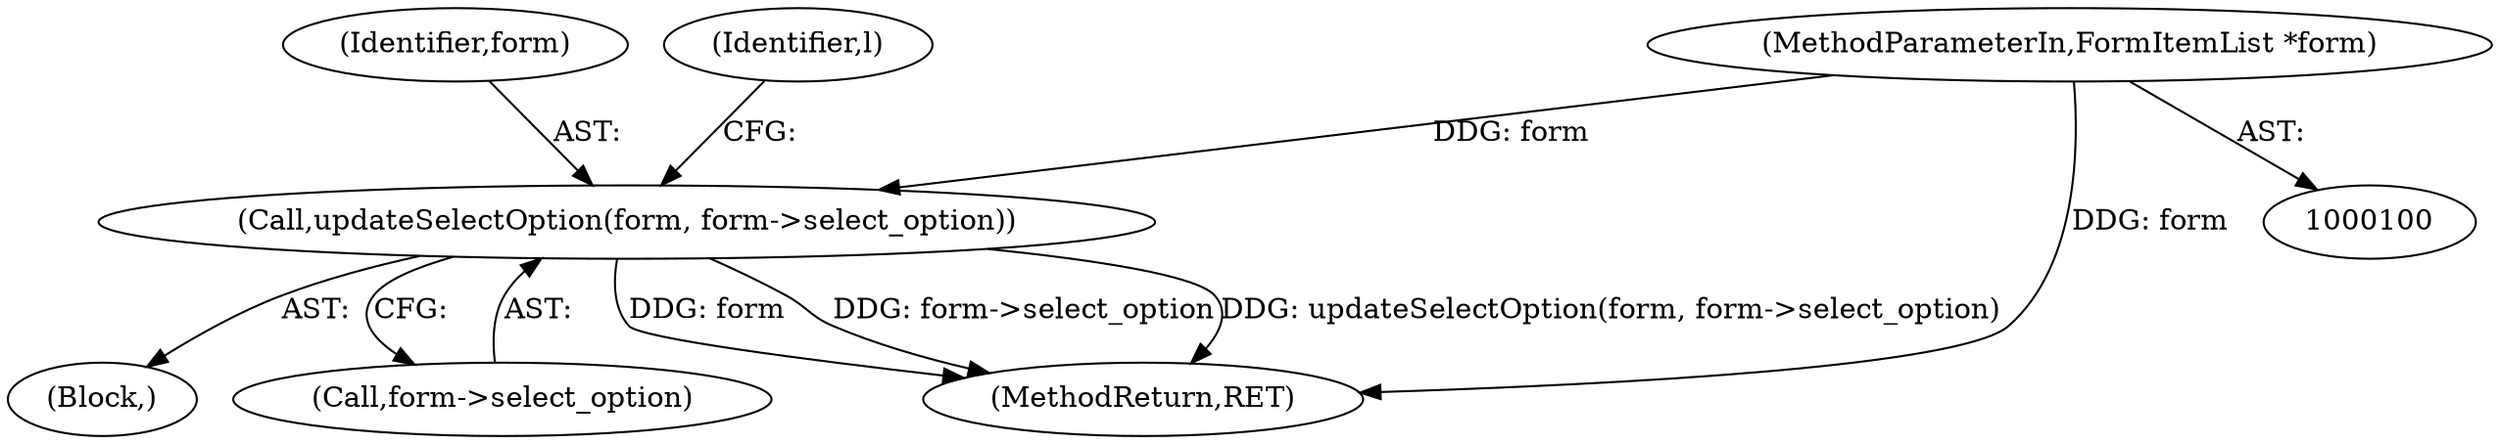 digraph "0_w3m_7fdc83b0364005a0b5ed869230dd81752ba022e8@API" {
"1000243" [label="(Call,updateSelectOption(form, form->select_option))"];
"1000103" [label="(MethodParameterIn,FormItemList *form)"];
"1000235" [label="(Block,)"];
"1000244" [label="(Identifier,form)"];
"1000264" [label="(Identifier,l)"];
"1000243" [label="(Call,updateSelectOption(form, form->select_option))"];
"1000103" [label="(MethodParameterIn,FormItemList *form)"];
"1000245" [label="(Call,form->select_option)"];
"1000541" [label="(MethodReturn,RET)"];
"1000243" -> "1000235"  [label="AST: "];
"1000243" -> "1000245"  [label="CFG: "];
"1000244" -> "1000243"  [label="AST: "];
"1000245" -> "1000243"  [label="AST: "];
"1000264" -> "1000243"  [label="CFG: "];
"1000243" -> "1000541"  [label="DDG: form"];
"1000243" -> "1000541"  [label="DDG: form->select_option"];
"1000243" -> "1000541"  [label="DDG: updateSelectOption(form, form->select_option)"];
"1000103" -> "1000243"  [label="DDG: form"];
"1000103" -> "1000100"  [label="AST: "];
"1000103" -> "1000541"  [label="DDG: form"];
}
